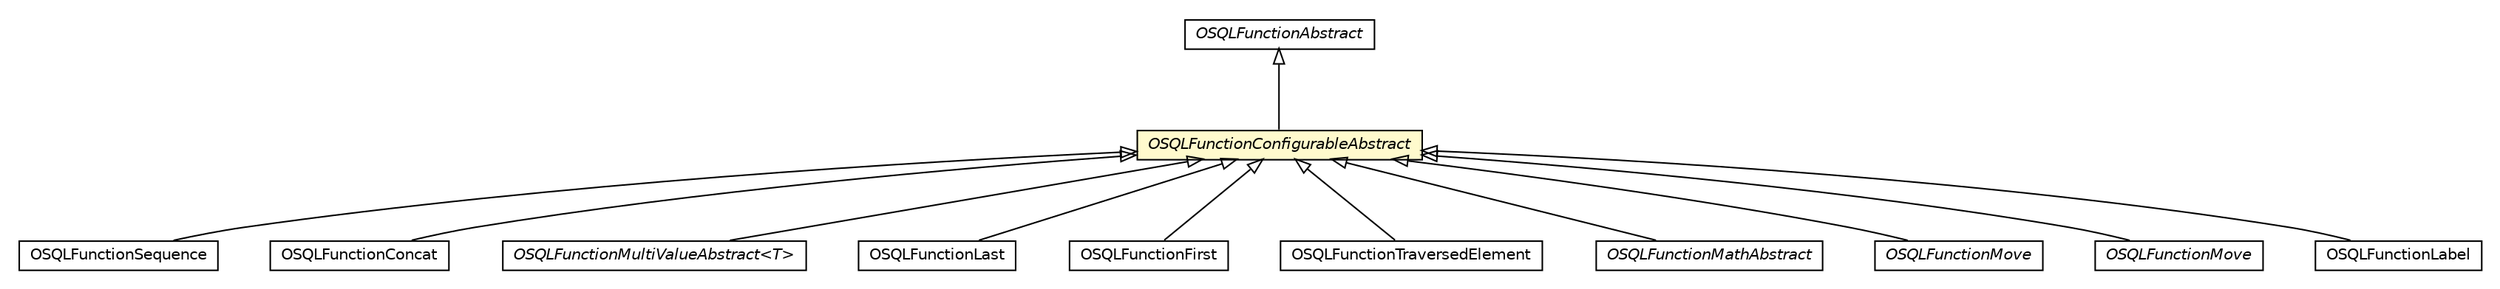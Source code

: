 #!/usr/local/bin/dot
#
# Class diagram 
# Generated by UMLGraph version R5_6-24-gf6e263 (http://www.umlgraph.org/)
#

digraph G {
	edge [fontname="Helvetica",fontsize=10,labelfontname="Helvetica",labelfontsize=10];
	node [fontname="Helvetica",fontsize=10,shape=plaintext];
	nodesep=0.25;
	ranksep=0.5;
	// com.orientechnologies.orient.core.sql.functions.sequence.OSQLFunctionSequence
	c5846212 [label=<<table title="com.orientechnologies.orient.core.sql.functions.sequence.OSQLFunctionSequence" border="0" cellborder="1" cellspacing="0" cellpadding="2" port="p" href="./sequence/OSQLFunctionSequence.html">
		<tr><td><table border="0" cellspacing="0" cellpadding="1">
<tr><td align="center" balign="center"> OSQLFunctionSequence </td></tr>
		</table></td></tr>
		</table>>, URL="./sequence/OSQLFunctionSequence.html", fontname="Helvetica", fontcolor="black", fontsize=10.0];
	// com.orientechnologies.orient.core.sql.functions.OSQLFunctionAbstract
	c5846214 [label=<<table title="com.orientechnologies.orient.core.sql.functions.OSQLFunctionAbstract" border="0" cellborder="1" cellspacing="0" cellpadding="2" port="p" href="./OSQLFunctionAbstract.html">
		<tr><td><table border="0" cellspacing="0" cellpadding="1">
<tr><td align="center" balign="center"><font face="Helvetica-Oblique"> OSQLFunctionAbstract </font></td></tr>
		</table></td></tr>
		</table>>, URL="./OSQLFunctionAbstract.html", fontname="Helvetica", fontcolor="black", fontsize=10.0];
	// com.orientechnologies.orient.core.sql.functions.OSQLFunctionConfigurableAbstract
	c5846217 [label=<<table title="com.orientechnologies.orient.core.sql.functions.OSQLFunctionConfigurableAbstract" border="0" cellborder="1" cellspacing="0" cellpadding="2" port="p" bgcolor="lemonChiffon" href="./OSQLFunctionConfigurableAbstract.html">
		<tr><td><table border="0" cellspacing="0" cellpadding="1">
<tr><td align="center" balign="center"><font face="Helvetica-Oblique"> OSQLFunctionConfigurableAbstract </font></td></tr>
		</table></td></tr>
		</table>>, URL="./OSQLFunctionConfigurableAbstract.html", fontname="Helvetica", fontcolor="black", fontsize=10.0];
	// com.orientechnologies.orient.core.sql.functions.text.OSQLFunctionConcat
	c5846246 [label=<<table title="com.orientechnologies.orient.core.sql.functions.text.OSQLFunctionConcat" border="0" cellborder="1" cellspacing="0" cellpadding="2" port="p" href="./text/OSQLFunctionConcat.html">
		<tr><td><table border="0" cellspacing="0" cellpadding="1">
<tr><td align="center" balign="center"> OSQLFunctionConcat </td></tr>
		</table></td></tr>
		</table>>, URL="./text/OSQLFunctionConcat.html", fontname="Helvetica", fontcolor="black", fontsize=10.0];
	// com.orientechnologies.orient.core.sql.functions.coll.OSQLFunctionMultiValueAbstract<T>
	c5846253 [label=<<table title="com.orientechnologies.orient.core.sql.functions.coll.OSQLFunctionMultiValueAbstract" border="0" cellborder="1" cellspacing="0" cellpadding="2" port="p" href="./coll/OSQLFunctionMultiValueAbstract.html">
		<tr><td><table border="0" cellspacing="0" cellpadding="1">
<tr><td align="center" balign="center"><font face="Helvetica-Oblique"> OSQLFunctionMultiValueAbstract&lt;T&gt; </font></td></tr>
		</table></td></tr>
		</table>>, URL="./coll/OSQLFunctionMultiValueAbstract.html", fontname="Helvetica", fontcolor="black", fontsize=10.0];
	// com.orientechnologies.orient.core.sql.functions.coll.OSQLFunctionLast
	c5846256 [label=<<table title="com.orientechnologies.orient.core.sql.functions.coll.OSQLFunctionLast" border="0" cellborder="1" cellspacing="0" cellpadding="2" port="p" href="./coll/OSQLFunctionLast.html">
		<tr><td><table border="0" cellspacing="0" cellpadding="1">
<tr><td align="center" balign="center"> OSQLFunctionLast </td></tr>
		</table></td></tr>
		</table>>, URL="./coll/OSQLFunctionLast.html", fontname="Helvetica", fontcolor="black", fontsize=10.0];
	// com.orientechnologies.orient.core.sql.functions.coll.OSQLFunctionFirst
	c5846262 [label=<<table title="com.orientechnologies.orient.core.sql.functions.coll.OSQLFunctionFirst" border="0" cellborder="1" cellspacing="0" cellpadding="2" port="p" href="./coll/OSQLFunctionFirst.html">
		<tr><td><table border="0" cellspacing="0" cellpadding="1">
<tr><td align="center" balign="center"> OSQLFunctionFirst </td></tr>
		</table></td></tr>
		</table>>, URL="./coll/OSQLFunctionFirst.html", fontname="Helvetica", fontcolor="black", fontsize=10.0];
	// com.orientechnologies.orient.core.sql.functions.coll.OSQLFunctionTraversedElement
	c5846268 [label=<<table title="com.orientechnologies.orient.core.sql.functions.coll.OSQLFunctionTraversedElement" border="0" cellborder="1" cellspacing="0" cellpadding="2" port="p" href="./coll/OSQLFunctionTraversedElement.html">
		<tr><td><table border="0" cellspacing="0" cellpadding="1">
<tr><td align="center" balign="center"> OSQLFunctionTraversedElement </td></tr>
		</table></td></tr>
		</table>>, URL="./coll/OSQLFunctionTraversedElement.html", fontname="Helvetica", fontcolor="black", fontsize=10.0];
	// com.orientechnologies.orient.core.sql.functions.math.OSQLFunctionMathAbstract
	c5846269 [label=<<table title="com.orientechnologies.orient.core.sql.functions.math.OSQLFunctionMathAbstract" border="0" cellborder="1" cellspacing="0" cellpadding="2" port="p" href="./math/OSQLFunctionMathAbstract.html">
		<tr><td><table border="0" cellspacing="0" cellpadding="1">
<tr><td align="center" balign="center"><font face="Helvetica-Oblique"> OSQLFunctionMathAbstract </font></td></tr>
		</table></td></tr>
		</table>>, URL="./math/OSQLFunctionMathAbstract.html", fontname="Helvetica", fontcolor="black", fontsize=10.0];
	// com.orientechnologies.orient.core.sql.functions.graph.OSQLFunctionMove
	c5846278 [label=<<table title="com.orientechnologies.orient.core.sql.functions.graph.OSQLFunctionMove" border="0" cellborder="1" cellspacing="0" cellpadding="2" port="p" href="./graph/OSQLFunctionMove.html">
		<tr><td><table border="0" cellspacing="0" cellpadding="1">
<tr><td align="center" balign="center"><font face="Helvetica-Oblique"> OSQLFunctionMove </font></td></tr>
		</table></td></tr>
		</table>>, URL="./graph/OSQLFunctionMove.html", fontname="Helvetica", fontcolor="black", fontsize=10.0];
	// com.orientechnologies.orient.graph.sql.functions.OSQLFunctionMove
	c5847670 [label=<<table title="com.orientechnologies.orient.graph.sql.functions.OSQLFunctionMove" border="0" cellborder="1" cellspacing="0" cellpadding="2" port="p" href="../../../graph/sql/functions/OSQLFunctionMove.html">
		<tr><td><table border="0" cellspacing="0" cellpadding="1">
<tr><td align="center" balign="center"><font face="Helvetica-Oblique"> OSQLFunctionMove </font></td></tr>
		</table></td></tr>
		</table>>, URL="../../../graph/sql/functions/OSQLFunctionMove.html", fontname="Helvetica", fontcolor="black", fontsize=10.0];
	// com.orientechnologies.orient.graph.sql.functions.OSQLFunctionLabel
	c5847681 [label=<<table title="com.orientechnologies.orient.graph.sql.functions.OSQLFunctionLabel" border="0" cellborder="1" cellspacing="0" cellpadding="2" port="p" href="../../../graph/sql/functions/OSQLFunctionLabel.html">
		<tr><td><table border="0" cellspacing="0" cellpadding="1">
<tr><td align="center" balign="center"> OSQLFunctionLabel </td></tr>
		</table></td></tr>
		</table>>, URL="../../../graph/sql/functions/OSQLFunctionLabel.html", fontname="Helvetica", fontcolor="black", fontsize=10.0];
	//com.orientechnologies.orient.core.sql.functions.sequence.OSQLFunctionSequence extends com.orientechnologies.orient.core.sql.functions.OSQLFunctionConfigurableAbstract
	c5846217:p -> c5846212:p [dir=back,arrowtail=empty];
	//com.orientechnologies.orient.core.sql.functions.OSQLFunctionConfigurableAbstract extends com.orientechnologies.orient.core.sql.functions.OSQLFunctionAbstract
	c5846214:p -> c5846217:p [dir=back,arrowtail=empty];
	//com.orientechnologies.orient.core.sql.functions.text.OSQLFunctionConcat extends com.orientechnologies.orient.core.sql.functions.OSQLFunctionConfigurableAbstract
	c5846217:p -> c5846246:p [dir=back,arrowtail=empty];
	//com.orientechnologies.orient.core.sql.functions.coll.OSQLFunctionMultiValueAbstract<T> extends com.orientechnologies.orient.core.sql.functions.OSQLFunctionConfigurableAbstract
	c5846217:p -> c5846253:p [dir=back,arrowtail=empty];
	//com.orientechnologies.orient.core.sql.functions.coll.OSQLFunctionLast extends com.orientechnologies.orient.core.sql.functions.OSQLFunctionConfigurableAbstract
	c5846217:p -> c5846256:p [dir=back,arrowtail=empty];
	//com.orientechnologies.orient.core.sql.functions.coll.OSQLFunctionFirst extends com.orientechnologies.orient.core.sql.functions.OSQLFunctionConfigurableAbstract
	c5846217:p -> c5846262:p [dir=back,arrowtail=empty];
	//com.orientechnologies.orient.core.sql.functions.coll.OSQLFunctionTraversedElement extends com.orientechnologies.orient.core.sql.functions.OSQLFunctionConfigurableAbstract
	c5846217:p -> c5846268:p [dir=back,arrowtail=empty];
	//com.orientechnologies.orient.core.sql.functions.math.OSQLFunctionMathAbstract extends com.orientechnologies.orient.core.sql.functions.OSQLFunctionConfigurableAbstract
	c5846217:p -> c5846269:p [dir=back,arrowtail=empty];
	//com.orientechnologies.orient.core.sql.functions.graph.OSQLFunctionMove extends com.orientechnologies.orient.core.sql.functions.OSQLFunctionConfigurableAbstract
	c5846217:p -> c5846278:p [dir=back,arrowtail=empty];
	//com.orientechnologies.orient.graph.sql.functions.OSQLFunctionMove extends com.orientechnologies.orient.core.sql.functions.OSQLFunctionConfigurableAbstract
	c5846217:p -> c5847670:p [dir=back,arrowtail=empty];
	//com.orientechnologies.orient.graph.sql.functions.OSQLFunctionLabel extends com.orientechnologies.orient.core.sql.functions.OSQLFunctionConfigurableAbstract
	c5846217:p -> c5847681:p [dir=back,arrowtail=empty];
}

